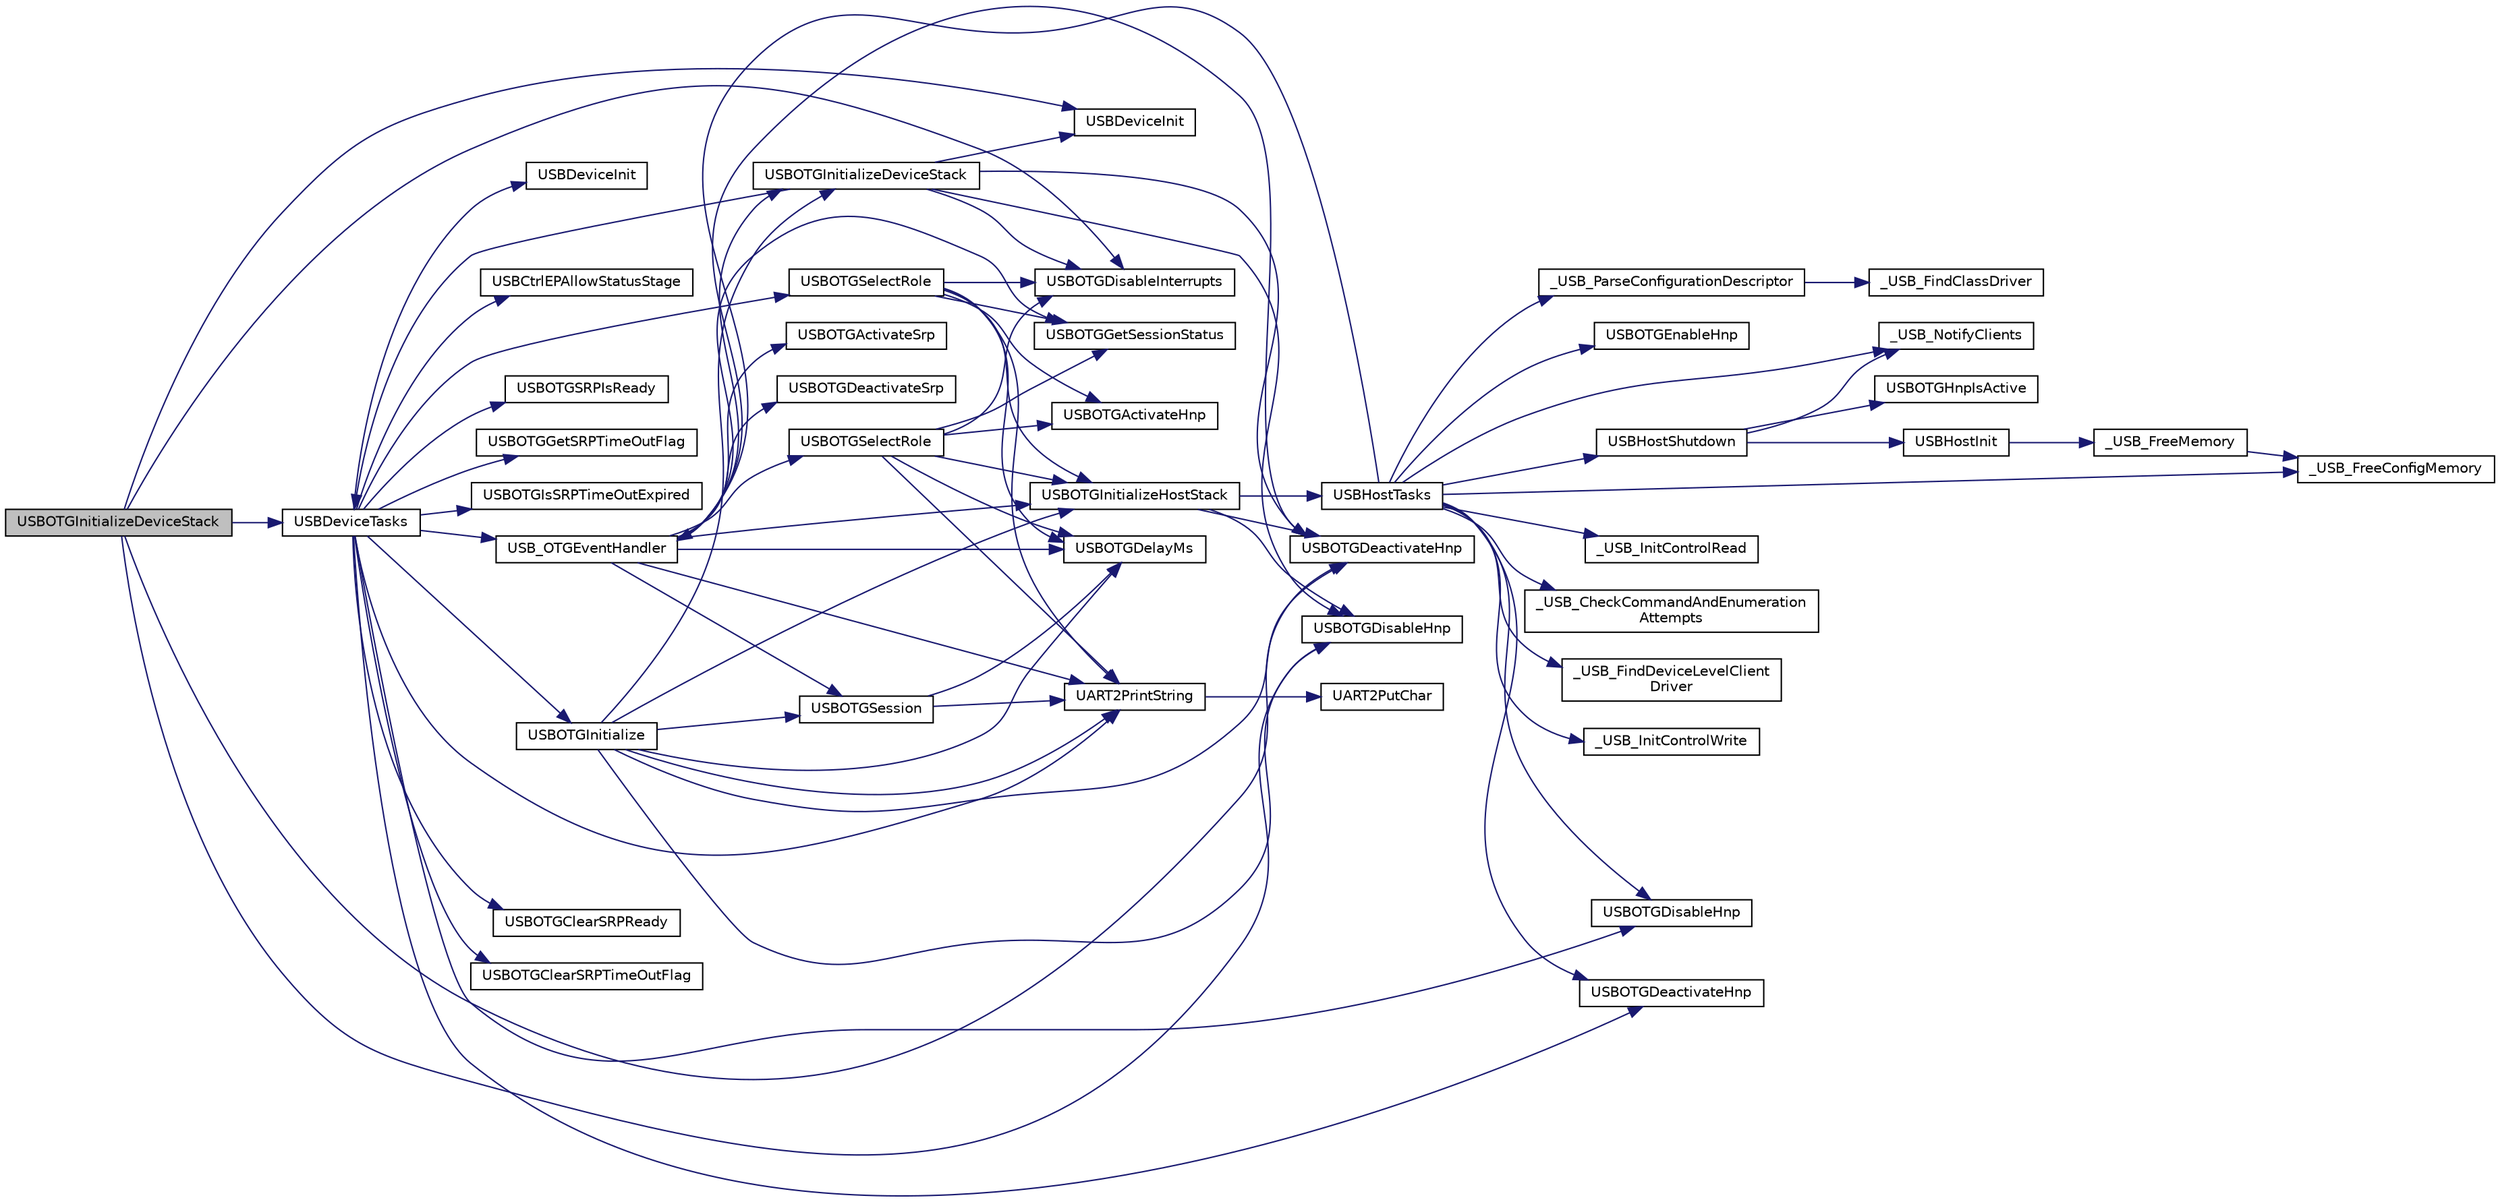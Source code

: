 digraph "USBOTGInitializeDeviceStack"
{
  edge [fontname="Helvetica",fontsize="10",labelfontname="Helvetica",labelfontsize="10"];
  node [fontname="Helvetica",fontsize="10",shape=record];
  rankdir="LR";
  Node1 [label="USBOTGInitializeDeviceStack",height=0.2,width=0.4,color="black", fillcolor="grey75", style="filled", fontcolor="black"];
  Node1 -> Node2 [color="midnightblue",fontsize="10",style="solid"];
  Node2 [label="USBOTGDisableInterrupts",height=0.2,width=0.4,color="black", fillcolor="white", style="filled",URL="$usb__otg_8c.html#aaf3a2521c07a6a639f32694a1012942e"];
  Node1 -> Node3 [color="midnightblue",fontsize="10",style="solid"];
  Node3 [label="USBDeviceInit",height=0.2,width=0.4,color="black", fillcolor="white", style="filled",URL="$usb__device_8h.html#a16da2c36e4eb6a018808f99f291433ca"];
  Node1 -> Node4 [color="midnightblue",fontsize="10",style="solid"];
  Node4 [label="USBDeviceTasks",height=0.2,width=0.4,color="black", fillcolor="white", style="filled",URL="$usb__device_8h.html#af35807553af66eab5b5d459fa13b274e"];
  Node4 -> Node5 [color="midnightblue",fontsize="10",style="solid"];
  Node5 [label="USBOTGSRPIsReady",height=0.2,width=0.4,color="black", fillcolor="white", style="filled",URL="$usb__otg_8h.html#a074a26ffca9ba1473076efdb826d1771"];
  Node4 -> Node6 [color="midnightblue",fontsize="10",style="solid"];
  Node6 [label="USBOTGGetSRPTimeOutFlag",height=0.2,width=0.4,color="black", fillcolor="white", style="filled",URL="$usb__otg_8h.html#a78ca11f637dbda5615015004b1af7a43"];
  Node4 -> Node7 [color="midnightblue",fontsize="10",style="solid"];
  Node7 [label="USBOTGIsSRPTimeOutExpired",height=0.2,width=0.4,color="black", fillcolor="white", style="filled",URL="$usb__otg_8h.html#af06c63d6f822660c4a2a3a52c29fd257"];
  Node4 -> Node8 [color="midnightblue",fontsize="10",style="solid"];
  Node8 [label="USB_OTGEventHandler",height=0.2,width=0.4,color="black", fillcolor="white", style="filled",URL="$usb__otg_8h.html#ac5d1852c92a2364bf541966638962f42"];
  Node8 -> Node9 [color="midnightblue",fontsize="10",style="solid"];
  Node9 [label="USBOTGGetSessionStatus",height=0.2,width=0.4,color="black", fillcolor="white", style="filled",URL="$usb__otg_8c.html#a0ca126c5127f433c85dbcafa982c376d"];
  Node8 -> Node10 [color="midnightblue",fontsize="10",style="solid"];
  Node10 [label="UART2PrintString",height=0.2,width=0.4,color="black", fillcolor="white", style="filled",URL="$uart2_8c.html#a4f250e76dccb6dc8450c04efbc8e9a8f"];
  Node10 -> Node11 [color="midnightblue",fontsize="10",style="solid"];
  Node11 [label="UART2PutChar",height=0.2,width=0.4,color="black", fillcolor="white", style="filled",URL="$uart2_8c.html#a23f0e312ef33167a4c51b6b353135e89"];
  Node8 -> Node12 [color="midnightblue",fontsize="10",style="solid"];
  Node12 [label="USBOTGActivateSrp",height=0.2,width=0.4,color="black", fillcolor="white", style="filled",URL="$usb__otg_8c.html#a8378f45ca03729ac8e82ff4e08e8f7a6"];
  Node8 -> Node13 [color="midnightblue",fontsize="10",style="solid"];
  Node13 [label="USBOTGDeactivateSrp",height=0.2,width=0.4,color="black", fillcolor="white", style="filled",URL="$usb__otg_8c.html#a552731e5455dc92436f8c4924e1797f1"];
  Node8 -> Node14 [color="midnightblue",fontsize="10",style="solid"];
  Node14 [label="USBOTGSession",height=0.2,width=0.4,color="black", fillcolor="white", style="filled",URL="$usb__otg_8c.html#a52227c6960c364c50d195616c1aca26e"];
  Node14 -> Node15 [color="midnightblue",fontsize="10",style="solid"];
  Node15 [label="USBOTGDelayMs",height=0.2,width=0.4,color="black", fillcolor="white", style="filled",URL="$usb__otg_8c.html#a28592b08f3e90b70df726ba4f84964d6"];
  Node14 -> Node10 [color="midnightblue",fontsize="10",style="solid"];
  Node8 -> Node16 [color="midnightblue",fontsize="10",style="solid"];
  Node16 [label="USBOTGInitializeDeviceStack",height=0.2,width=0.4,color="black", fillcolor="white", style="filled",URL="$usb__otg_8c.html#a24df6380f3917b867cf25d53dd5216a5"];
  Node16 -> Node2 [color="midnightblue",fontsize="10",style="solid"];
  Node16 -> Node3 [color="midnightblue",fontsize="10",style="solid"];
  Node16 -> Node4 [color="midnightblue",fontsize="10",style="solid"];
  Node16 -> Node17 [color="midnightblue",fontsize="10",style="solid"];
  Node17 [label="USBOTGDeactivateHnp",height=0.2,width=0.4,color="black", fillcolor="white", style="filled",URL="$usb__otg_8c.html#af436961125c7e07df2081b53e4b37001"];
  Node16 -> Node18 [color="midnightblue",fontsize="10",style="solid"];
  Node18 [label="USBOTGDisableHnp",height=0.2,width=0.4,color="black", fillcolor="white", style="filled",URL="$usb__otg_8c.html#ad078cd43132c6251de3865b19b8de4cb"];
  Node8 -> Node19 [color="midnightblue",fontsize="10",style="solid"];
  Node19 [label="USBOTGInitializeHostStack",height=0.2,width=0.4,color="black", fillcolor="white", style="filled",URL="$usb__otg_8c.html#af98c8bdc0cfbf9860490d6ae5a9d22da"];
  Node19 -> Node20 [color="midnightblue",fontsize="10",style="solid"];
  Node20 [label="USBHostTasks",height=0.2,width=0.4,color="black", fillcolor="white", style="filled",URL="$usb__host_8h.html#acc6184ed42d388b3d1a3fbc889c7cd68"];
  Node20 -> Node21 [color="midnightblue",fontsize="10",style="solid"];
  Node21 [label="_USB_NotifyClients",height=0.2,width=0.4,color="black", fillcolor="white", style="filled",URL="$usb__host_8c.html#a6e1495db6534ff31c28dd6e2c47f52cc"];
  Node20 -> Node22 [color="midnightblue",fontsize="10",style="solid"];
  Node22 [label="USBHostShutdown",height=0.2,width=0.4,color="black", fillcolor="white", style="filled",URL="$usb__host_8c.html#aeedd722bcedf46d1db1879e817a73edf"];
  Node22 -> Node23 [color="midnightblue",fontsize="10",style="solid"];
  Node23 [label="USBOTGHnpIsActive",height=0.2,width=0.4,color="black", fillcolor="white", style="filled",URL="$usb__otg_8h.html#acbb6931dba6050e954137dc7449559d4"];
  Node22 -> Node21 [color="midnightblue",fontsize="10",style="solid"];
  Node22 -> Node24 [color="midnightblue",fontsize="10",style="solid"];
  Node24 [label="USBHostInit",height=0.2,width=0.4,color="black", fillcolor="white", style="filled",URL="$usb__host_8c.html#aae432165130c2a0acc4ad926178f4f5d"];
  Node24 -> Node25 [color="midnightblue",fontsize="10",style="solid"];
  Node25 [label="_USB_FreeMemory",height=0.2,width=0.4,color="black", fillcolor="white", style="filled",URL="$usb__host_8c.html#a8c13e2fa7ede47dbb056434cb0454c46"];
  Node25 -> Node26 [color="midnightblue",fontsize="10",style="solid"];
  Node26 [label="_USB_FreeConfigMemory",height=0.2,width=0.4,color="black", fillcolor="white", style="filled",URL="$usb__host_8c.html#a3850a650ddf79c11a4d8c30da5e84117"];
  Node20 -> Node27 [color="midnightblue",fontsize="10",style="solid"];
  Node27 [label="USBOTGDisableHnp",height=0.2,width=0.4,color="black", fillcolor="white", style="filled",URL="$usb__otg_8h.html#ad078cd43132c6251de3865b19b8de4cb"];
  Node20 -> Node28 [color="midnightblue",fontsize="10",style="solid"];
  Node28 [label="USBOTGDeactivateHnp",height=0.2,width=0.4,color="black", fillcolor="white", style="filled",URL="$usb__otg_8h.html#af436961125c7e07df2081b53e4b37001"];
  Node20 -> Node29 [color="midnightblue",fontsize="10",style="solid"];
  Node29 [label="_USB_InitControlRead",height=0.2,width=0.4,color="black", fillcolor="white", style="filled",URL="$usb__host_8c.html#af241c7058876aad3e2680b191af50a5c"];
  Node20 -> Node30 [color="midnightblue",fontsize="10",style="solid"];
  Node30 [label="_USB_CheckCommandAndEnumeration\lAttempts",height=0.2,width=0.4,color="black", fillcolor="white", style="filled",URL="$usb__host_8c.html#ac0d5dc49333c2815ae39565d3a9ccb54"];
  Node20 -> Node31 [color="midnightblue",fontsize="10",style="solid"];
  Node31 [label="_USB_FindDeviceLevelClient\lDriver",height=0.2,width=0.4,color="black", fillcolor="white", style="filled",URL="$usb__host_8c.html#aef5e4dbc35ee03da114f79a59dba2c91"];
  Node20 -> Node32 [color="midnightblue",fontsize="10",style="solid"];
  Node32 [label="_USB_InitControlWrite",height=0.2,width=0.4,color="black", fillcolor="white", style="filled",URL="$usb__host_8c.html#a058419fc74add8358df667b00c827581"];
  Node20 -> Node26 [color="midnightblue",fontsize="10",style="solid"];
  Node20 -> Node33 [color="midnightblue",fontsize="10",style="solid"];
  Node33 [label="_USB_ParseConfigurationDescriptor",height=0.2,width=0.4,color="black", fillcolor="white", style="filled",URL="$usb__host_8c.html#a0ab2f3f60f93e1022a5cd72364af7567"];
  Node33 -> Node34 [color="midnightblue",fontsize="10",style="solid"];
  Node34 [label="_USB_FindClassDriver",height=0.2,width=0.4,color="black", fillcolor="white", style="filled",URL="$usb__host_8c.html#acb4839a92388bd2feb2acbfd2a77b668"];
  Node20 -> Node35 [color="midnightblue",fontsize="10",style="solid"];
  Node35 [label="USBOTGEnableHnp",height=0.2,width=0.4,color="black", fillcolor="white", style="filled",URL="$usb__otg_8h.html#a4055c7be50b72d3312c60ccce3464782"];
  Node20 -> Node8 [color="midnightblue",fontsize="10",style="solid"];
  Node19 -> Node17 [color="midnightblue",fontsize="10",style="solid"];
  Node19 -> Node18 [color="midnightblue",fontsize="10",style="solid"];
  Node8 -> Node36 [color="midnightblue",fontsize="10",style="solid"];
  Node36 [label="USBOTGSelectRole",height=0.2,width=0.4,color="black", fillcolor="white", style="filled",URL="$usb__otg_8c.html#a6b7e526fa731f878145d8a05ac1afc02"];
  Node36 -> Node9 [color="midnightblue",fontsize="10",style="solid"];
  Node36 -> Node10 [color="midnightblue",fontsize="10",style="solid"];
  Node36 -> Node2 [color="midnightblue",fontsize="10",style="solid"];
  Node36 -> Node37 [color="midnightblue",fontsize="10",style="solid"];
  Node37 [label="USBOTGActivateHnp",height=0.2,width=0.4,color="black", fillcolor="white", style="filled",URL="$usb__otg_8c.html#aeaa9e4122e4d45a3f62595101bd1416b"];
  Node36 -> Node15 [color="midnightblue",fontsize="10",style="solid"];
  Node36 -> Node19 [color="midnightblue",fontsize="10",style="solid"];
  Node8 -> Node15 [color="midnightblue",fontsize="10",style="solid"];
  Node8 -> Node17 [color="midnightblue",fontsize="10",style="solid"];
  Node4 -> Node27 [color="midnightblue",fontsize="10",style="solid"];
  Node4 -> Node28 [color="midnightblue",fontsize="10",style="solid"];
  Node4 -> Node38 [color="midnightblue",fontsize="10",style="solid"];
  Node38 [label="USBOTGInitialize",height=0.2,width=0.4,color="black", fillcolor="white", style="filled",URL="$usb__otg_8h.html#a1821d7229191e748ee716d497b14e5a2"];
  Node38 -> Node18 [color="midnightblue",fontsize="10",style="solid"];
  Node38 -> Node17 [color="midnightblue",fontsize="10",style="solid"];
  Node38 -> Node15 [color="midnightblue",fontsize="10",style="solid"];
  Node38 -> Node10 [color="midnightblue",fontsize="10",style="solid"];
  Node38 -> Node19 [color="midnightblue",fontsize="10",style="solid"];
  Node38 -> Node14 [color="midnightblue",fontsize="10",style="solid"];
  Node38 -> Node16 [color="midnightblue",fontsize="10",style="solid"];
  Node4 -> Node39 [color="midnightblue",fontsize="10",style="solid"];
  Node39 [label="USBOTGClearSRPReady",height=0.2,width=0.4,color="black", fillcolor="white", style="filled",URL="$usb__otg_8h.html#a0e4aa57c5361e842d6ff6892aab573b6"];
  Node4 -> Node40 [color="midnightblue",fontsize="10",style="solid"];
  Node40 [label="USBOTGClearSRPTimeOutFlag",height=0.2,width=0.4,color="black", fillcolor="white", style="filled",URL="$usb__otg_8h.html#ad4bbe76141dea5928c75ce40938717e1"];
  Node4 -> Node10 [color="midnightblue",fontsize="10",style="solid"];
  Node4 -> Node41 [color="midnightblue",fontsize="10",style="solid"];
  Node41 [label="USBDeviceInit",height=0.2,width=0.4,color="black", fillcolor="white", style="filled",URL="$usb__device_8c.html#a16da2c36e4eb6a018808f99f291433ca"];
  Node4 -> Node42 [color="midnightblue",fontsize="10",style="solid"];
  Node42 [label="USBOTGSelectRole",height=0.2,width=0.4,color="black", fillcolor="white", style="filled",URL="$usb__otg_8h.html#a6b7e526fa731f878145d8a05ac1afc02"];
  Node42 -> Node9 [color="midnightblue",fontsize="10",style="solid"];
  Node42 -> Node10 [color="midnightblue",fontsize="10",style="solid"];
  Node42 -> Node2 [color="midnightblue",fontsize="10",style="solid"];
  Node42 -> Node37 [color="midnightblue",fontsize="10",style="solid"];
  Node42 -> Node15 [color="midnightblue",fontsize="10",style="solid"];
  Node42 -> Node19 [color="midnightblue",fontsize="10",style="solid"];
  Node4 -> Node43 [color="midnightblue",fontsize="10",style="solid"];
  Node43 [label="USBCtrlEPAllowStatusStage",height=0.2,width=0.4,color="black", fillcolor="white", style="filled",URL="$usb__device_8c.html#a8ab63309832bab687cce92eb7a9ea8b2"];
  Node1 -> Node17 [color="midnightblue",fontsize="10",style="solid"];
  Node1 -> Node18 [color="midnightblue",fontsize="10",style="solid"];
}
